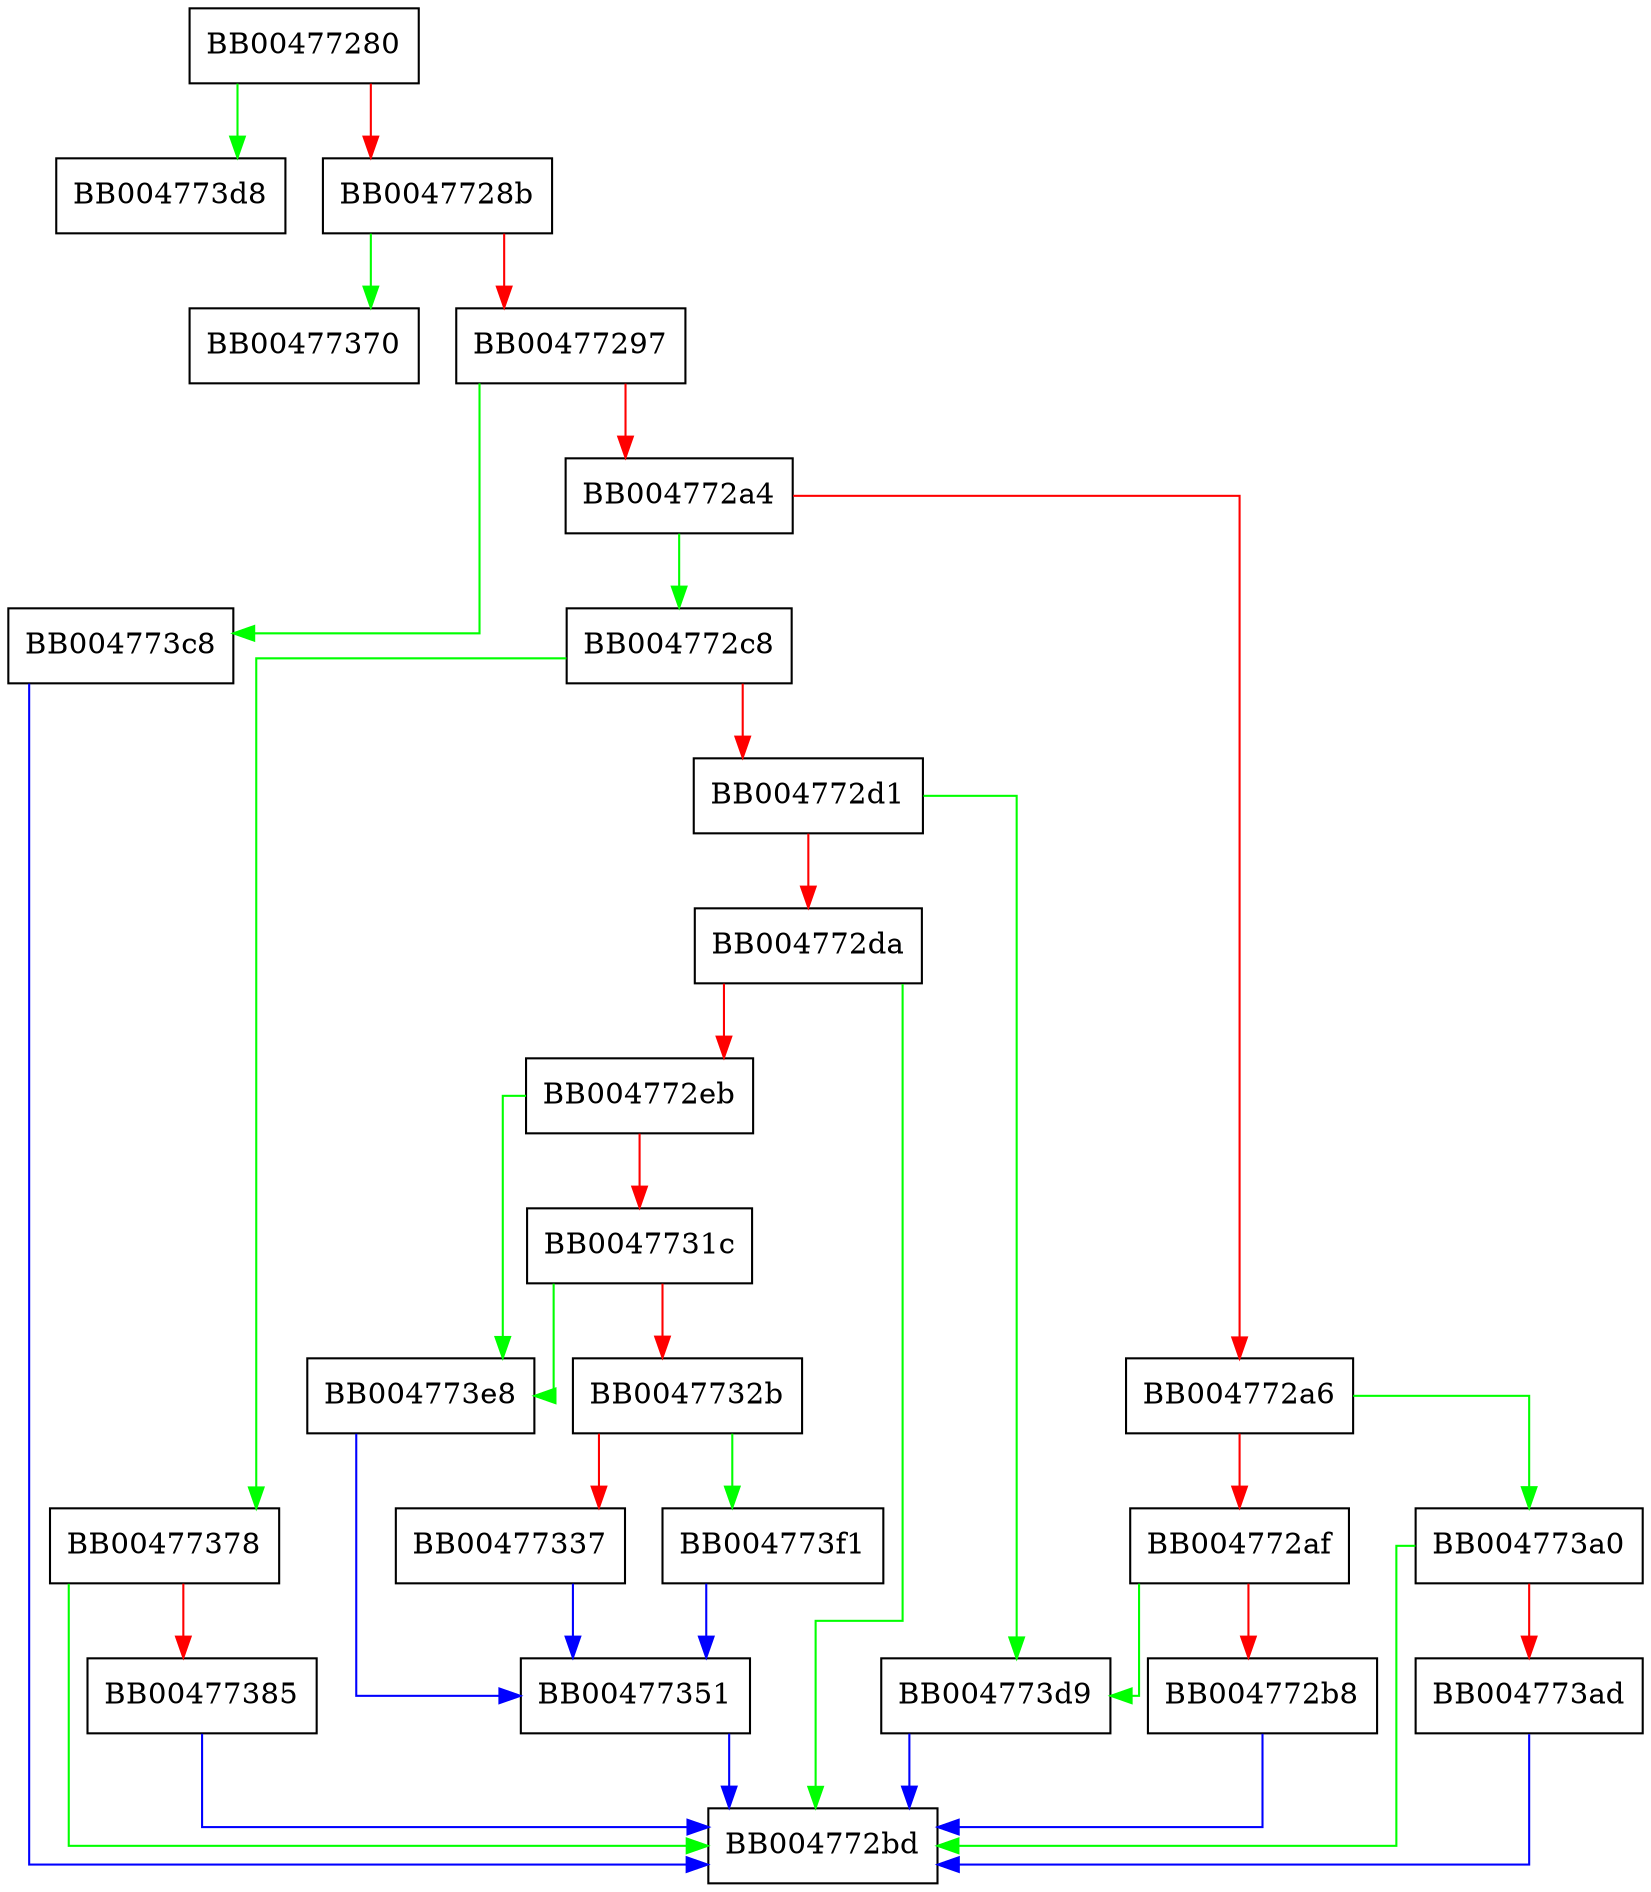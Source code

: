 digraph dtls1_ctrl {
  node [shape="box"];
  graph [splines=ortho];
  BB00477280 -> BB004773d8 [color="green"];
  BB00477280 -> BB0047728b [color="red"];
  BB0047728b -> BB00477370 [color="green"];
  BB0047728b -> BB00477297 [color="red"];
  BB00477297 -> BB004773c8 [color="green"];
  BB00477297 -> BB004772a4 [color="red"];
  BB004772a4 -> BB004772c8 [color="green"];
  BB004772a4 -> BB004772a6 [color="red"];
  BB004772a6 -> BB004773a0 [color="green"];
  BB004772a6 -> BB004772af [color="red"];
  BB004772af -> BB004773d9 [color="green"];
  BB004772af -> BB004772b8 [color="red"];
  BB004772b8 -> BB004772bd [color="blue"];
  BB004772c8 -> BB00477378 [color="green"];
  BB004772c8 -> BB004772d1 [color="red"];
  BB004772d1 -> BB004773d9 [color="green"];
  BB004772d1 -> BB004772da [color="red"];
  BB004772da -> BB004772bd [color="green"];
  BB004772da -> BB004772eb [color="red"];
  BB004772eb -> BB004773e8 [color="green"];
  BB004772eb -> BB0047731c [color="red"];
  BB0047731c -> BB004773e8 [color="green"];
  BB0047731c -> BB0047732b [color="red"];
  BB0047732b -> BB004773f1 [color="green"];
  BB0047732b -> BB00477337 [color="red"];
  BB00477337 -> BB00477351 [color="blue"];
  BB00477351 -> BB004772bd [color="blue"];
  BB00477378 -> BB004772bd [color="green"];
  BB00477378 -> BB00477385 [color="red"];
  BB00477385 -> BB004772bd [color="blue"];
  BB004773a0 -> BB004772bd [color="green"];
  BB004773a0 -> BB004773ad [color="red"];
  BB004773ad -> BB004772bd [color="blue"];
  BB004773c8 -> BB004772bd [color="blue"];
  BB004773d9 -> BB004772bd [color="blue"];
  BB004773e8 -> BB00477351 [color="blue"];
  BB004773f1 -> BB00477351 [color="blue"];
}